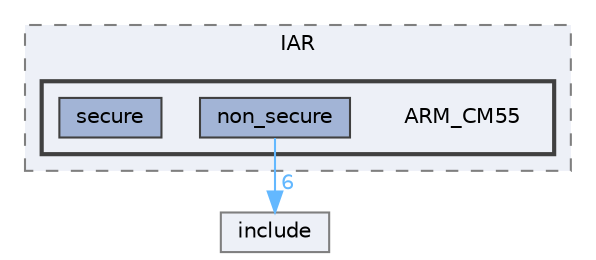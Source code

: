 digraph "D:/Projects/Raspberrypi_pico/pico_freertos_final/freertos_pico2/pico_freertos/FreeRTOS-Kernel/portable/IAR/ARM_CM55"
{
 // LATEX_PDF_SIZE
  bgcolor="transparent";
  edge [fontname=Helvetica,fontsize=10,labelfontname=Helvetica,labelfontsize=10];
  node [fontname=Helvetica,fontsize=10,shape=box,height=0.2,width=0.4];
  compound=true
  subgraph clusterdir_851539efac741596f3f7b2413a3fb940 {
    graph [ bgcolor="#edf0f7", pencolor="grey50", label="IAR", fontname=Helvetica,fontsize=10 style="filled,dashed", URL="dir_851539efac741596f3f7b2413a3fb940.html",tooltip=""]
  subgraph clusterdir_2cf9093dddd225c184a703e33714566a {
    graph [ bgcolor="#edf0f7", pencolor="grey25", label="", fontname=Helvetica,fontsize=10 style="filled,bold", URL="dir_2cf9093dddd225c184a703e33714566a.html",tooltip=""]
    dir_2cf9093dddd225c184a703e33714566a [shape=plaintext, label="ARM_CM55"];
  dir_808c99051499bf37f22fa3e5a2d71c77 [label="non_secure", fillcolor="#a2b4d6", color="grey25", style="filled", URL="dir_808c99051499bf37f22fa3e5a2d71c77.html",tooltip=""];
  dir_b364886a7c568cddfe3be2d69d14e4b4 [label="secure", fillcolor="#a2b4d6", color="grey25", style="filled", URL="dir_b364886a7c568cddfe3be2d69d14e4b4.html",tooltip=""];
  }
  }
  dir_c69ece34c3f150cb2c6f1098178b172a [label="include", fillcolor="#edf0f7", color="grey50", style="filled", URL="dir_c69ece34c3f150cb2c6f1098178b172a.html",tooltip=""];
  dir_808c99051499bf37f22fa3e5a2d71c77->dir_c69ece34c3f150cb2c6f1098178b172a [headlabel="6", labeldistance=1.5 headhref="dir_000166_000125.html" href="dir_000166_000125.html" color="steelblue1" fontcolor="steelblue1"];
}
